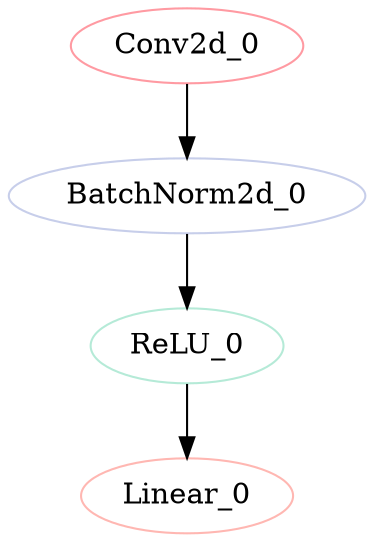 strict digraph "" {
	Conv2d_0	[color="#FF9AA2",
		layer_name="layer4.2.conv3",
		params=1048576,
		type=Conv2d];
	BatchNorm2d_0	[color="#C7CEEA",
		layer_name="layer4.2.bn3",
		params=4096,
		type=BatchNorm2d];
	Conv2d_0 -> BatchNorm2d_0;
	ReLU_0	[color="#B5EAD7",
		layer_name="layer4.2.relu",
		params=0,
		type=ReLU];
	BatchNorm2d_0 -> ReLU_0;
	Linear_0	[color="#FFB7B2",
		layer_name=fc,
		params=2049000,
		type=Linear];
	ReLU_0 -> Linear_0;
}
